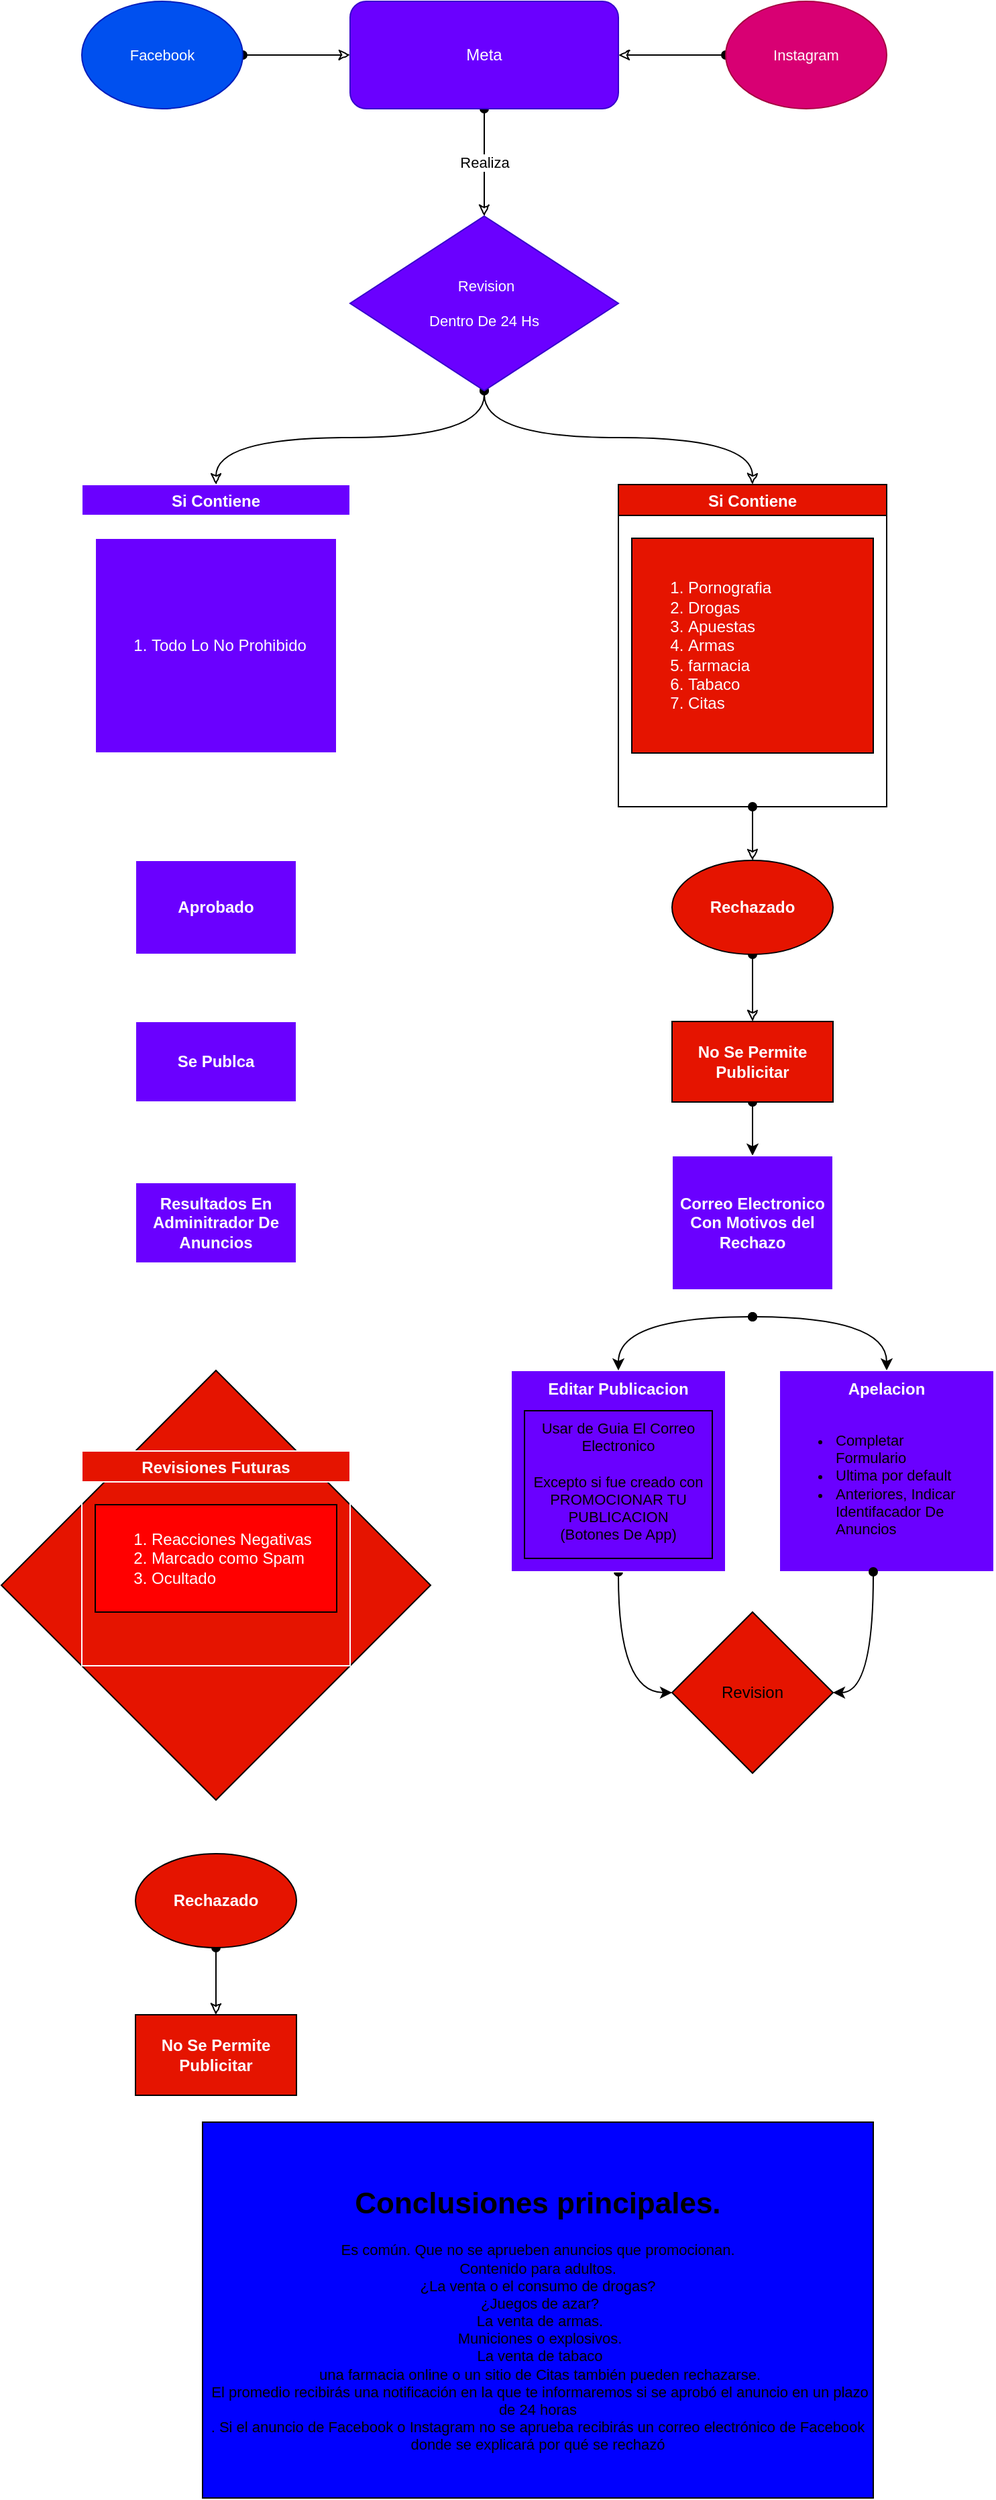<mxfile>
    <diagram id="gsmHgfq-CaOm5Dub3yKY" name="Politicas Publicidad Y Revision">
        <mxGraphModel dx="1202" dy="609" grid="1" gridSize="10" guides="1" tooltips="1" connect="1" arrows="1" fold="1" page="1" pageScale="1" pageWidth="850" pageHeight="1100" background="none" math="1" shadow="0">
            <root>
                <mxCell id="0"/>
                <mxCell id="1" parent="0"/>
                <mxCell id="55" style="edgeStyle=orthogonalEdgeStyle;shape=connector;curved=1;rounded=1;comic=1;html=1;labelBackgroundColor=default;fontFamily=Helvetica;fontSize=11;fontColor=default;endArrow=classic;endFill=0;strokeColor=default;elbow=vertical;startArrow=oval;startFill=1;" parent="1" source="32" target="2" edge="1">
                    <mxGeometry relative="1" as="geometry"/>
                </mxCell>
                <mxCell id="56" style="edgeStyle=orthogonalEdgeStyle;shape=connector;curved=1;rounded=1;comic=1;html=1;labelBackgroundColor=default;fontFamily=Helvetica;fontSize=11;fontColor=default;endArrow=classic;endFill=0;strokeColor=default;elbow=vertical;startArrow=oval;startFill=1;" parent="1" source="34" target="2" edge="1">
                    <mxGeometry relative="1" as="geometry"/>
                </mxCell>
                <mxCell id="73" value="Realiza" style="edgeStyle=orthogonalEdgeStyle;shape=connector;curved=1;rounded=1;comic=1;html=1;labelBackgroundColor=default;fontFamily=Helvetica;fontSize=11;fontColor=default;startArrow=oval;startFill=1;endArrow=classic;endFill=0;strokeColor=default;elbow=vertical;" parent="1" source="2" target="72" edge="1">
                    <mxGeometry relative="1" as="geometry"/>
                </mxCell>
                <mxCell id="2" value="Meta" style="rounded=1;whiteSpace=wrap;html=1;fillColor=#6a00ff;fontColor=#ffffff;strokeColor=#3700CC;" parent="1" vertex="1">
                    <mxGeometry x="320" y="80" width="200" height="80" as="geometry"/>
                </mxCell>
                <mxCell id="65" value="" style="edgeStyle=orthogonalEdgeStyle;shape=connector;curved=1;rounded=1;comic=1;html=1;labelBackgroundColor=default;fontFamily=Helvetica;fontSize=11;fontColor=default;startArrow=oval;startFill=1;endArrow=classic;endFill=0;strokeColor=default;elbow=vertical;" parent="1" source="24" target="64" edge="1">
                    <mxGeometry relative="1" as="geometry"/>
                </mxCell>
                <mxCell id="24" value="Si Contiene" style="swimlane;fillColor=#e51400;fontColor=#ffffff;strokeColor=default;gradientColor=none;" parent="1" vertex="1">
                    <mxGeometry x="520" y="440" width="200" height="240" as="geometry">
                        <mxRectangle x="70" y="140" width="90" height="23" as="alternateBounds"/>
                    </mxGeometry>
                </mxCell>
                <mxCell id="23" value="&lt;ol&gt;&lt;li&gt;Pornografia&lt;/li&gt;&lt;li&gt;Drogas&lt;/li&gt;&lt;li&gt;Apuestas&lt;/li&gt;&lt;li&gt;Armas&amp;nbsp;&lt;/li&gt;&lt;li&gt;farmacia&lt;/li&gt;&lt;li&gt;Tabaco&lt;/li&gt;&lt;li&gt;Citas&lt;/li&gt;&lt;/ol&gt;" style="text;strokeColor=default;fillColor=#e51400;html=1;whiteSpace=wrap;verticalAlign=middle;overflow=hidden;fontColor=#ffffff;gradientColor=none;" parent="24" vertex="1">
                    <mxGeometry x="10" y="40" width="180" height="160" as="geometry"/>
                </mxCell>
                <mxCell id="32" value="Facebook" style="ellipse;whiteSpace=wrap;html=1;fontFamily=Helvetica;fontSize=11;fontColor=#ffffff;fillColor=#0050ef;strokeColor=#001DBC;" parent="1" vertex="1">
                    <mxGeometry x="120" y="80" width="120" height="80" as="geometry"/>
                </mxCell>
                <mxCell id="34" value="Instagram" style="ellipse;whiteSpace=wrap;html=1;fontFamily=Helvetica;fontSize=11;fontColor=#ffffff;fillColor=#d80073;strokeColor=#A50040;flipH=0;flipV=1;" parent="1" vertex="1">
                    <mxGeometry x="600" y="80" width="120" height="80" as="geometry"/>
                </mxCell>
                <mxCell id="80" value="" style="edgeStyle=orthogonalEdgeStyle;shape=connector;curved=1;rounded=1;comic=1;html=1;labelBackgroundColor=default;fontFamily=Helvetica;fontSize=11;fontColor=default;startArrow=oval;startFill=1;endArrow=classic;endFill=0;strokeColor=#FFFFFF;elbow=vertical;" parent="1" source="62" target="79" edge="1">
                    <mxGeometry relative="1" as="geometry"/>
                </mxCell>
                <mxCell id="62" value="Aprobado" style="whiteSpace=wrap;html=1;fillColor=#6a00ff;fontColor=#ffffff;fontStyle=1;startSize=23;strokeColor=#FFFFFF;" parent="1" vertex="1">
                    <mxGeometry x="160" y="720" width="120" height="70" as="geometry"/>
                </mxCell>
                <mxCell id="78" value="" style="edgeStyle=orthogonalEdgeStyle;shape=connector;curved=1;rounded=1;comic=1;html=1;labelBackgroundColor=default;fontFamily=Helvetica;fontSize=11;fontColor=default;startArrow=oval;startFill=1;endArrow=classic;endFill=0;strokeColor=default;elbow=vertical;" parent="1" source="64" target="77" edge="1">
                    <mxGeometry relative="1" as="geometry"/>
                </mxCell>
                <mxCell id="64" value="Rechazado" style="ellipse;whiteSpace=wrap;html=1;fillColor=#e51400;fontColor=#ffffff;fontStyle=1;startSize=23;gradientColor=none;" parent="1" vertex="1">
                    <mxGeometry x="560" y="720" width="120" height="70" as="geometry"/>
                </mxCell>
                <mxCell id="71" style="edgeStyle=orthogonalEdgeStyle;shape=connector;curved=1;rounded=1;comic=1;html=1;entryX=0.5;entryY=0;entryDx=0;entryDy=0;labelBackgroundColor=default;fontFamily=Helvetica;fontSize=11;fontColor=default;startArrow=oval;startFill=1;endArrow=classic;endFill=0;strokeColor=#FFFFFF;elbow=vertical;" parent="1" target="62" edge="1">
                    <mxGeometry relative="1" as="geometry">
                        <mxPoint x="220" y="680" as="sourcePoint"/>
                    </mxGeometry>
                </mxCell>
                <mxCell id="67" value="Si Contiene" style="swimlane;fillColor=#6a00ff;fontColor=#ffffff;strokeColor=#FFFFFF;align=center;" parent="1" vertex="1">
                    <mxGeometry x="120" y="440" width="200" height="240" as="geometry">
                        <mxRectangle x="70" y="140" width="90" height="23" as="alternateBounds"/>
                    </mxGeometry>
                </mxCell>
                <mxCell id="68" value="&lt;ol&gt;&lt;li&gt;Todo Lo No Prohibido&lt;/li&gt;&lt;/ol&gt;" style="text;strokeColor=#FFFFFF;fillColor=#6a00ff;html=1;whiteSpace=wrap;verticalAlign=middle;overflow=hidden;fontColor=#ffffff;align=left;labelPosition=center;verticalLabelPosition=middle;" parent="67" vertex="1">
                    <mxGeometry x="10" y="40" width="180" height="160" as="geometry"/>
                </mxCell>
                <mxCell id="74" value="" style="edgeStyle=orthogonalEdgeStyle;shape=connector;curved=1;rounded=1;comic=1;html=1;labelBackgroundColor=default;fontFamily=Helvetica;fontSize=11;fontColor=default;startArrow=oval;startFill=1;endArrow=classic;endFill=0;strokeColor=default;elbow=vertical;" parent="1" source="72" target="24" edge="1">
                    <mxGeometry relative="1" as="geometry"/>
                </mxCell>
                <mxCell id="75" value="" style="edgeStyle=orthogonalEdgeStyle;shape=connector;curved=1;rounded=1;comic=1;html=1;labelBackgroundColor=default;fontFamily=Helvetica;fontSize=11;fontColor=default;startArrow=oval;startFill=1;endArrow=classic;endFill=0;strokeColor=default;elbow=vertical;" parent="1" source="72" target="67" edge="1">
                    <mxGeometry relative="1" as="geometry"/>
                </mxCell>
                <mxCell id="72" value="&amp;nbsp;Revision &lt;br&gt;&lt;br&gt;Dentro De 24 Hs" style="rhombus;whiteSpace=wrap;html=1;fontFamily=Helvetica;fontSize=11;fontColor=#ffffff;strokeColor=#3700CC;fillColor=#6a00ff;" parent="1" vertex="1">
                    <mxGeometry x="320" y="240" width="200" height="130" as="geometry"/>
                </mxCell>
                <mxCell id="97" style="edgeStyle=none;html=1;entryX=0.5;entryY=0;entryDx=0;entryDy=0;startArrow=oval;startFill=1;" edge="1" parent="1" source="77" target="95">
                    <mxGeometry relative="1" as="geometry"/>
                </mxCell>
                <mxCell id="77" value="No Se Permite Publicitar" style="whiteSpace=wrap;html=1;fillColor=#E51400;fontColor=#ffffff;fontStyle=1;startSize=23;gradientColor=none;" parent="1" vertex="1">
                    <mxGeometry x="560" y="840" width="120" height="60" as="geometry"/>
                </mxCell>
                <mxCell id="82" value="" style="edgeStyle=orthogonalEdgeStyle;shape=connector;curved=1;rounded=1;comic=1;html=1;labelBackgroundColor=default;fontFamily=Helvetica;fontSize=11;fontColor=default;startArrow=oval;startFill=1;endArrow=classic;endFill=0;strokeColor=#FFFFFF;elbow=vertical;" parent="1" source="79" target="81" edge="1">
                    <mxGeometry relative="1" as="geometry"/>
                </mxCell>
                <mxCell id="79" value="Se Publca" style="whiteSpace=wrap;html=1;fillColor=#6a00ff;strokeColor=#FFFFFF;fontColor=#ffffff;fontStyle=1;startSize=23;" parent="1" vertex="1">
                    <mxGeometry x="160" y="840" width="120" height="60" as="geometry"/>
                </mxCell>
                <mxCell id="84" value="" style="edgeStyle=orthogonalEdgeStyle;shape=connector;curved=1;rounded=1;comic=1;html=1;labelBackgroundColor=default;fontFamily=Helvetica;fontSize=11;fontColor=default;startArrow=oval;startFill=1;endArrow=classic;endFill=0;strokeColor=#FFFFFF;elbow=vertical;" parent="1" source="81" edge="1">
                    <mxGeometry relative="1" as="geometry">
                        <mxPoint x="220" y="1100" as="targetPoint"/>
                    </mxGeometry>
                </mxCell>
                <mxCell id="81" value="Resultados En Adminitrador De Anuncios" style="whiteSpace=wrap;html=1;fillColor=#6a00ff;strokeColor=#FFFFFF;fontColor=#ffffff;fontStyle=1;startSize=23;" parent="1" vertex="1">
                    <mxGeometry x="160" y="960" width="120" height="60" as="geometry"/>
                </mxCell>
                <mxCell id="91" style="edgeStyle=orthogonalEdgeStyle;shape=connector;curved=1;rounded=1;comic=1;html=1;exitX=0.5;exitY=1;exitDx=0;exitDy=0;labelBackgroundColor=default;fontFamily=Helvetica;fontSize=11;fontColor=default;startArrow=oval;startFill=1;endArrow=classic;endFill=0;strokeColor=#FFFFFF;elbow=vertical;" parent="1" target="89" edge="1">
                    <mxGeometry relative="1" as="geometry">
                        <mxPoint x="220" y="1420" as="sourcePoint"/>
                    </mxGeometry>
                </mxCell>
                <mxCell id="87" value="" style="rhombus;whiteSpace=wrap;html=1;fontFamily=Helvetica;fontSize=11;fontColor=default;strokeColor=default;fillColor=#E51400;" parent="1" vertex="1">
                    <mxGeometry x="60" y="1100" width="320" height="320" as="geometry"/>
                </mxCell>
                <mxCell id="85" value="Revisiones Futuras" style="swimlane;fillColor=#E51400;fontColor=#ffffff;strokeColor=#FFFFFF;align=center;" parent="1" vertex="1">
                    <mxGeometry x="120" y="1160" width="200" height="160" as="geometry">
                        <mxRectangle x="70" y="140" width="90" height="23" as="alternateBounds"/>
                    </mxGeometry>
                </mxCell>
                <mxCell id="86" value="&lt;ol&gt;&lt;li&gt;Reacciones Negativas&lt;/li&gt;&lt;li&gt;Marcado como Spam&lt;/li&gt;&lt;li&gt;Ocultado&lt;/li&gt;&lt;/ol&gt;" style="text;strokeColor=default;fillColor=#FF0000;html=1;whiteSpace=wrap;verticalAlign=middle;overflow=hidden;fontColor=#ffffff;align=left;labelPosition=center;verticalLabelPosition=middle;" parent="85" vertex="1">
                    <mxGeometry x="10" y="40" width="180" height="80" as="geometry"/>
                </mxCell>
                <mxCell id="88" value="" style="edgeStyle=orthogonalEdgeStyle;shape=connector;curved=1;rounded=1;comic=1;html=1;labelBackgroundColor=default;fontFamily=Helvetica;fontSize=11;fontColor=default;startArrow=oval;startFill=1;endArrow=classic;endFill=0;strokeColor=default;elbow=vertical;" parent="1" source="89" target="90" edge="1">
                    <mxGeometry relative="1" as="geometry"/>
                </mxCell>
                <mxCell id="89" value="Rechazado" style="ellipse;whiteSpace=wrap;html=1;fillColor=#E51400;fontColor=#ffffff;fontStyle=1;startSize=23;gradientColor=none;" parent="1" vertex="1">
                    <mxGeometry x="160" y="1460" width="120" height="70" as="geometry"/>
                </mxCell>
                <mxCell id="90" value="No Se Permite Publicitar" style="whiteSpace=wrap;html=1;fillColor=#E51400;fontColor=#ffffff;fontStyle=1;startSize=23;gradientColor=none;" parent="1" vertex="1">
                    <mxGeometry x="160" y="1580" width="120" height="60" as="geometry"/>
                </mxCell>
                <mxCell id="100" style="edgeStyle=orthogonalEdgeStyle;html=1;startArrow=oval;startFill=1;curved=1;entryX=0;entryY=0.5;entryDx=0;entryDy=0;" edge="1" parent="1" source="94" target="99">
                    <mxGeometry relative="1" as="geometry">
                        <mxPoint x="540" y="1480" as="targetPoint"/>
                    </mxGeometry>
                </mxCell>
                <mxCell id="94" value="&lt;span&gt;Editar Publicacion&lt;/span&gt;" style="whiteSpace=wrap;html=1;fillColor=#6a00ff;strokeColor=#FFFFFF;fontColor=#ffffff;fontStyle=1;startSize=23;horizontal=1;verticalAlign=top;" parent="1" vertex="1">
                    <mxGeometry x="440" y="1100" width="160" height="150" as="geometry"/>
                </mxCell>
                <mxCell id="98" style="edgeStyle=orthogonalEdgeStyle;html=1;entryX=0.5;entryY=0;entryDx=0;entryDy=0;startArrow=oval;startFill=1;curved=1;" edge="1" parent="1" target="94">
                    <mxGeometry relative="1" as="geometry">
                        <mxPoint x="620" y="1060" as="sourcePoint"/>
                    </mxGeometry>
                </mxCell>
                <mxCell id="102" value="" style="edgeStyle=orthogonalEdgeStyle;html=1;startArrow=oval;startFill=1;curved=1;exitX=0.5;exitY=1;exitDx=0;exitDy=0;" edge="1" parent="1" target="101">
                    <mxGeometry relative="1" as="geometry">
                        <mxPoint x="620" y="1060" as="sourcePoint"/>
                    </mxGeometry>
                </mxCell>
                <mxCell id="95" value="Correo Electronico Con Motivos del Rechazo" style="whiteSpace=wrap;html=1;fillColor=#6a00ff;strokeColor=#FFFFFF;fontColor=#ffffff;fontStyle=1;startSize=23;" vertex="1" parent="1">
                    <mxGeometry x="560" y="940" width="120" height="100" as="geometry"/>
                </mxCell>
                <mxCell id="99" value="Revision" style="rhombus;whiteSpace=wrap;html=1;fillColor=#E51400;" vertex="1" parent="1">
                    <mxGeometry x="560" y="1280" width="120" height="120" as="geometry"/>
                </mxCell>
                <mxCell id="101" value="&lt;div style=&quot;text-align: justify&quot;&gt;&lt;span&gt;Apelacion&lt;/span&gt;&lt;/div&gt;" style="whiteSpace=wrap;html=1;fillColor=#6a00ff;strokeColor=#FFFFFF;fontColor=#ffffff;fontStyle=1;startSize=23;verticalAlign=top;" vertex="1" parent="1">
                    <mxGeometry x="640" y="1100" width="160" height="150" as="geometry"/>
                </mxCell>
                <mxCell id="Wd3DrWAPCt9Q2SCm_rRU-109" style="edgeStyle=orthogonalEdgeStyle;shape=connector;curved=1;rounded=1;html=1;entryX=1;entryY=0.5;entryDx=0;entryDy=0;labelBackgroundColor=default;fontFamily=Helvetica;fontSize=11;fontColor=default;startArrow=oval;startFill=1;endArrow=classic;strokeColor=default;" edge="1" parent="1" source="Wd3DrWAPCt9Q2SCm_rRU-107" target="99">
                    <mxGeometry relative="1" as="geometry"/>
                </mxCell>
                <mxCell id="Wd3DrWAPCt9Q2SCm_rRU-107" value="&lt;blockquote style=&quot;margin: 0 0 0 40px ; border: none ; padding: 0px&quot;&gt;&lt;/blockquote&gt;&lt;ul&gt;&lt;li&gt;&lt;span&gt;Completar Formulario&lt;/span&gt;&lt;/li&gt;&lt;li&gt;&lt;span&gt;Ultima por default&lt;/span&gt;&lt;/li&gt;&lt;li&gt;&lt;span&gt;Anteriores, Indicar Identifacador De Anuncios&lt;/span&gt;&lt;/li&gt;&lt;/ul&gt;&lt;blockquote style=&quot;margin: 0 0 0 40px ; border: none ; padding: 0px&quot;&gt;&lt;/blockquote&gt;" style="text;strokeColor=none;fillColor=none;html=1;whiteSpace=wrap;verticalAlign=middle;overflow=hidden;fontFamily=Helvetica;fontSize=11;fontColor=default;align=left;labelPosition=center;verticalLabelPosition=middle;" vertex="1" parent="1">
                    <mxGeometry x="640" y="1120" width="140" height="130" as="geometry"/>
                </mxCell>
                <UserObject label="&lt;div&gt;Usar de Guia El Correo Electronico&lt;/div&gt;&lt;div&gt;&lt;br&gt;&lt;/div&gt;&lt;div&gt;&lt;span&gt;Excepto si fue creado con PROMOCIONAR TU PUBLICACION&lt;/span&gt;&lt;/div&gt;&lt;div&gt;&lt;span&gt;(Botones De App)&lt;/span&gt;&lt;/div&gt;" placeholders="1" name="Variable" id="Wd3DrWAPCt9Q2SCm_rRU-111">
                    <mxCell style="text;strokeColor=default;fillColor=none;align=center;verticalAlign=top;overflow=hidden;fontFamily=Helvetica;fontSize=11;fontColor=default;whiteSpace=wrap;html=1;labelBorderColor=none;labelBackgroundColor=none;" vertex="1" parent="1">
                        <mxGeometry x="450" y="1130" width="140" height="110" as="geometry"/>
                    </mxCell>
                </UserObject>
                <mxCell id="Wd3DrWAPCt9Q2SCm_rRU-115" value="&lt;h1&gt;Conclusiones principales. &lt;/h1&gt;Es común. Que no se aprueben anuncios que promocionan. &lt;br&gt;Contenido para adultos. &lt;br&gt;¿La venta o el consumo de drogas?&lt;br&gt;&amp;nbsp;¿Juegos de azar?&lt;br&gt;&amp;nbsp;La venta de armas.&lt;br&gt;&amp;nbsp;Municiones o explosivos.&lt;br&gt;&amp;nbsp;La venta de tabaco&lt;br&gt;&amp;nbsp;una farmacia online o un sitio de Citas también pueden rechazarse.&lt;br&gt;&amp;nbsp;El promedio recibirás una notificación en la que te informaremos si se aprobó el anuncio en un plazo de 24 horas&lt;br&gt;. Si el anuncio de Facebook o Instagram no se aprueba recibirás un correo electrónico de Facebook donde se explicará por qué se rechazó" style="whiteSpace=wrap;html=1;labelBackgroundColor=none;labelBorderColor=none;fontFamily=Helvetica;fontSize=11;fontColor=default;strokeColor=default;fillColor=#0000FF;align=center;" vertex="1" parent="1">
                    <mxGeometry x="210" y="1660" width="500" height="280" as="geometry"/>
                </mxCell>
            </root>
        </mxGraphModel>
    </diagram>
</mxfile>